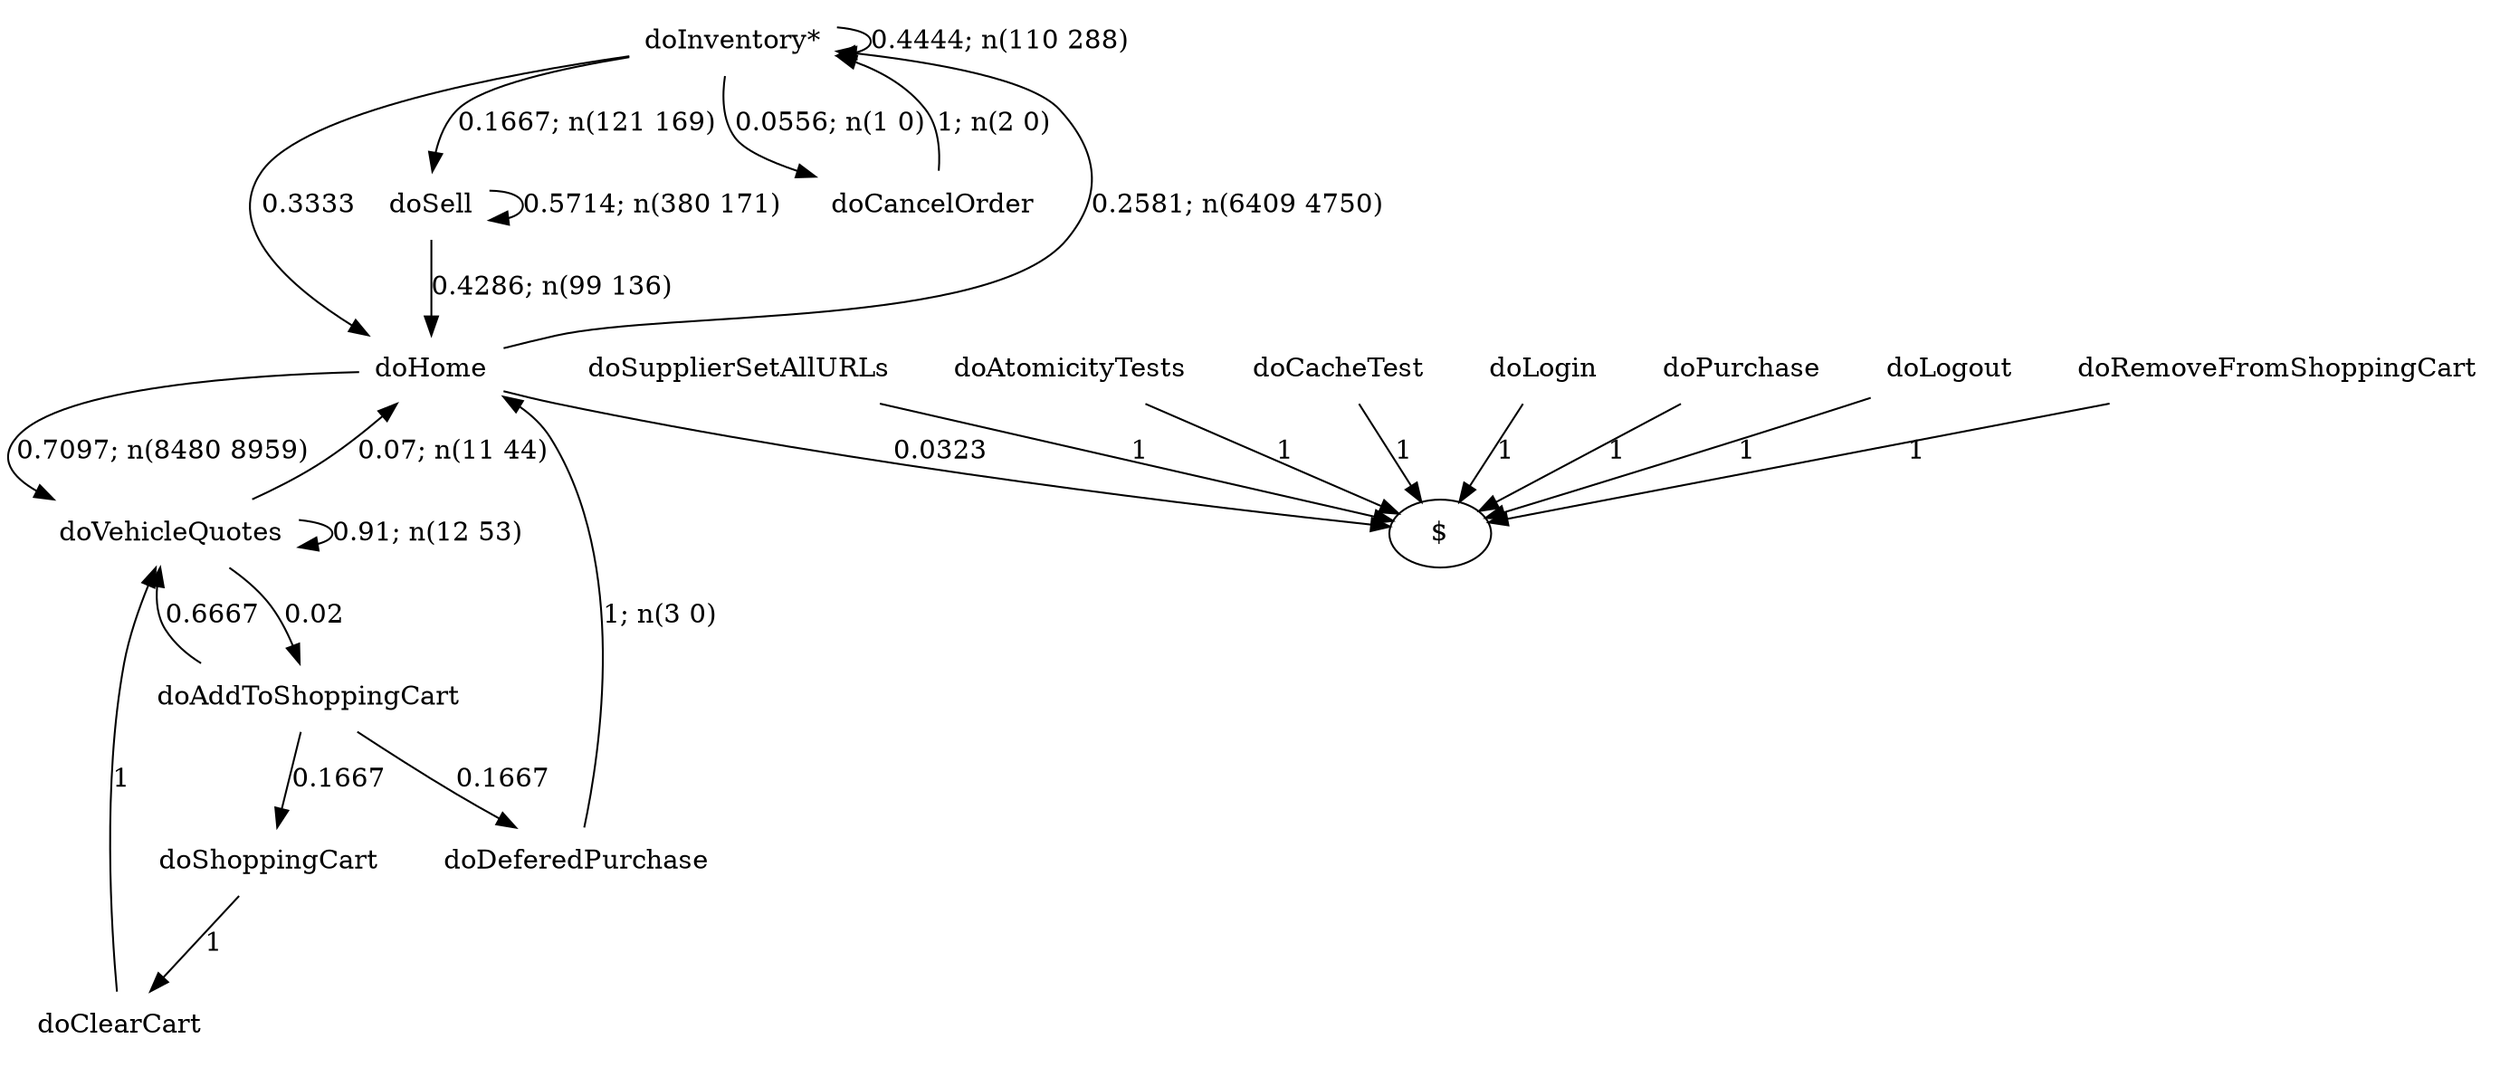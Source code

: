 digraph G {"doInventory*" [label="doInventory*",shape=none];"doSupplierSetAllURLs" [label="doSupplierSetAllURLs",shape=none];"doAtomicityTests" [label="doAtomicityTests",shape=none];"doCacheTest" [label="doCacheTest",shape=none];"doLogin" [label="doLogin",shape=none];"doVehicleQuotes" [label="doVehicleQuotes",shape=none];"doAddToShoppingCart" [label="doAddToShoppingCart",shape=none];"doDeferedPurchase" [label="doDeferedPurchase",shape=none];"doHome" [label="doHome",shape=none];"doShoppingCart" [label="doShoppingCart",shape=none];"doClearCart" [label="doClearCart",shape=none];"doPurchase" [label="doPurchase",shape=none];"doSell" [label="doSell",shape=none];"doLogout" [label="doLogout",shape=none];"doCancelOrder" [label="doCancelOrder",shape=none];"doRemoveFromShoppingCart" [label="doRemoveFromShoppingCart",shape=none];"doInventory*"->"doInventory*" [style=solid,label="0.4444; n(110 288)"];"doInventory*"->"doHome" [style=solid,label="0.3333"];"doInventory*"->"doSell" [style=solid,label="0.1667; n(121 169)"];"doInventory*"->"doCancelOrder" [style=solid,label="0.0556; n(1 0)"];"doSupplierSetAllURLs"->"$" [style=solid,label="1"];"doAtomicityTests"->"$" [style=solid,label="1"];"doCacheTest"->"$" [style=solid,label="1"];"doLogin"->"$" [style=solid,label="1"];"doVehicleQuotes"->"doVehicleQuotes" [style=solid,label="0.91; n(12 53)"];"doVehicleQuotes"->"doAddToShoppingCart" [style=solid,label="0.02"];"doVehicleQuotes"->"doHome" [style=solid,label="0.07; n(11 44)"];"doAddToShoppingCart"->"doVehicleQuotes" [style=solid,label="0.6667"];"doAddToShoppingCart"->"doDeferedPurchase" [style=solid,label="0.1667"];"doAddToShoppingCart"->"doShoppingCart" [style=solid,label="0.1667"];"doDeferedPurchase"->"doHome" [style=solid,label="1; n(3 0)"];"doHome"->"doInventory*" [style=solid,label="0.2581; n(6409 4750)"];"doHome"->"doVehicleQuotes" [style=solid,label="0.7097; n(8480 8959)"];"doHome"->"$" [style=solid,label="0.0323"];"doShoppingCart"->"doClearCart" [style=solid,label="1"];"doClearCart"->"doVehicleQuotes" [style=solid,label="1"];"doPurchase"->"$" [style=solid,label="1"];"doSell"->"doHome" [style=solid,label="0.4286; n(99 136)"];"doSell"->"doSell" [style=solid,label="0.5714; n(380 171)"];"doLogout"->"$" [style=solid,label="1"];"doCancelOrder"->"doInventory*" [style=solid,label="1; n(2 0)"];"doRemoveFromShoppingCart"->"$" [style=solid,label="1"];}